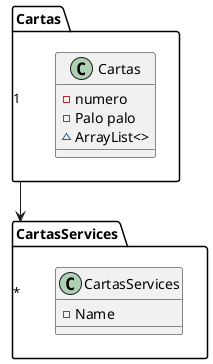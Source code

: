 @startuml
'https://plantuml.com/sequence-diagram
 Package Cartas{
   class Cartas{
   -numero
   -Palo palo
   ~ArrayList<>
   }
 }
 Package CartasServices{
 class CartasServices{
 -Name
 }
 }
 Cartas "1" --> "*"CartasServices
@enduml